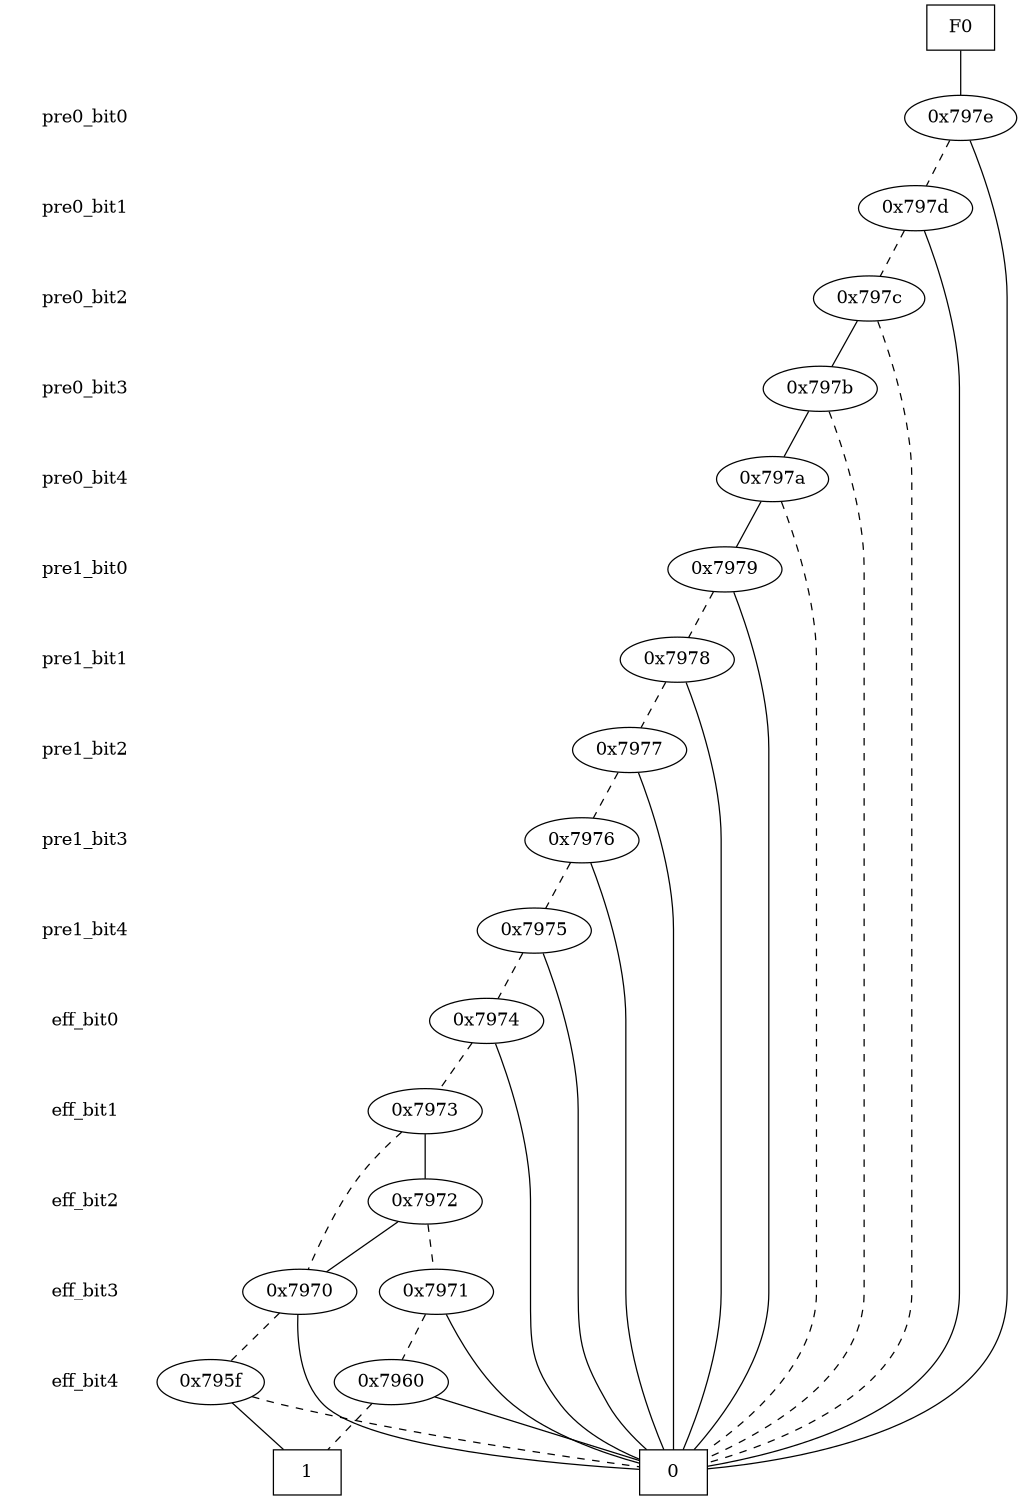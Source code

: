 digraph "DD" {
size = "7.5,10"
center = true;
edge [dir = none];
{ node [shape = plaintext];
  edge [style = invis];
  "CONST NODES" [style = invis];
" pre0_bit0 " -> " pre0_bit1 " -> " pre0_bit2 " -> " pre0_bit3 " -> " pre0_bit4 " -> " pre1_bit0 " -> " pre1_bit1 " -> " pre1_bit2 " -> " pre1_bit3 " -> " pre1_bit4 " -> " eff_bit0 " -> " eff_bit1 " -> " eff_bit2 " -> " eff_bit3 " -> " eff_bit4 " -> "CONST NODES"; 
}
{ rank = same; node [shape = box]; edge [style = invis];
"F0"; }
{ rank = same; " pre0_bit0 ";
"0x797e";
}
{ rank = same; " pre0_bit1 ";
"0x797d";
}
{ rank = same; " pre0_bit2 ";
"0x797c";
}
{ rank = same; " pre0_bit3 ";
"0x797b";
}
{ rank = same; " pre0_bit4 ";
"0x797a";
}
{ rank = same; " pre1_bit0 ";
"0x7979";
}
{ rank = same; " pre1_bit1 ";
"0x7978";
}
{ rank = same; " pre1_bit2 ";
"0x7977";
}
{ rank = same; " pre1_bit3 ";
"0x7976";
}
{ rank = same; " pre1_bit4 ";
"0x7975";
}
{ rank = same; " eff_bit0 ";
"0x7974";
}
{ rank = same; " eff_bit1 ";
"0x7973";
}
{ rank = same; " eff_bit2 ";
"0x7972";
}
{ rank = same; " eff_bit3 ";
"0x7970";
"0x7971";
}
{ rank = same; " eff_bit4 ";
"0x795f";
"0x7960";
}
{ rank = same; "CONST NODES";
{ node [shape = box]; "0x727d";
"0x727c";
}
}
"F0" -> "0x797e" [style = solid];
"0x797e" -> "0x727d";
"0x797e" -> "0x797d" [style = dashed];
"0x797d" -> "0x727d";
"0x797d" -> "0x797c" [style = dashed];
"0x797c" -> "0x797b";
"0x797c" -> "0x727d" [style = dashed];
"0x797b" -> "0x797a";
"0x797b" -> "0x727d" [style = dashed];
"0x797a" -> "0x7979";
"0x797a" -> "0x727d" [style = dashed];
"0x7979" -> "0x727d";
"0x7979" -> "0x7978" [style = dashed];
"0x7978" -> "0x727d";
"0x7978" -> "0x7977" [style = dashed];
"0x7977" -> "0x727d";
"0x7977" -> "0x7976" [style = dashed];
"0x7976" -> "0x727d";
"0x7976" -> "0x7975" [style = dashed];
"0x7975" -> "0x727d";
"0x7975" -> "0x7974" [style = dashed];
"0x7974" -> "0x727d";
"0x7974" -> "0x7973" [style = dashed];
"0x7973" -> "0x7972";
"0x7973" -> "0x7970" [style = dashed];
"0x7972" -> "0x7970";
"0x7972" -> "0x7971" [style = dashed];
"0x7970" -> "0x727d";
"0x7970" -> "0x795f" [style = dashed];
"0x7971" -> "0x727d";
"0x7971" -> "0x7960" [style = dashed];
"0x795f" -> "0x727c";
"0x795f" -> "0x727d" [style = dashed];
"0x7960" -> "0x727d";
"0x7960" -> "0x727c" [style = dashed];
"0x727d" [label = "0"];
"0x727c" [label = "1"];
}
